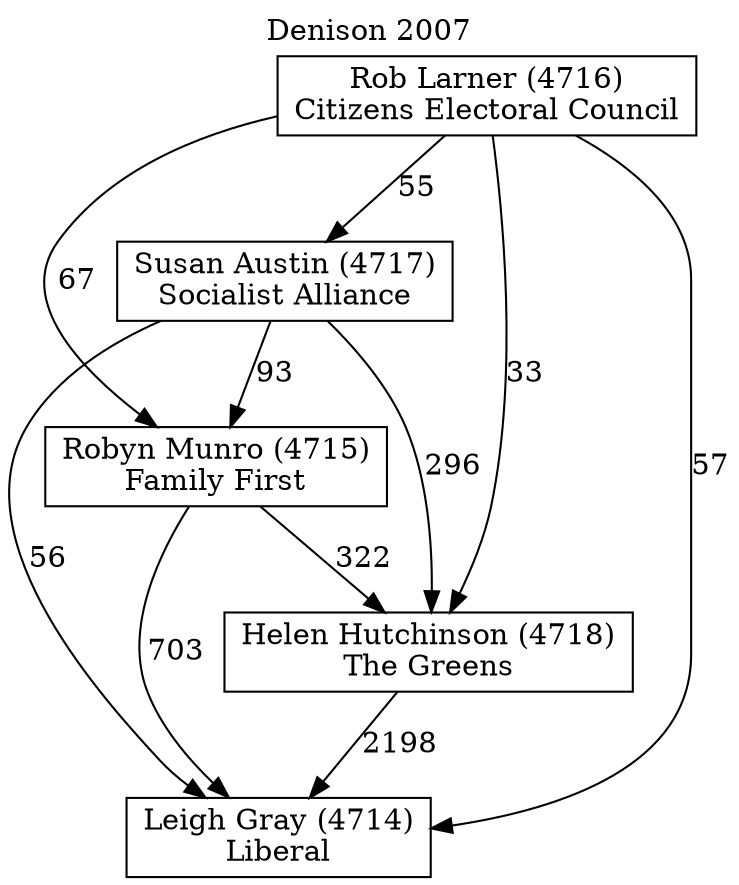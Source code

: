 // House preference flow
digraph "Leigh Gray (4714)_Denison_2007" {
	graph [label="Denison 2007" labelloc=t mclimit=10]
	node [shape=box]
	"Leigh Gray (4714)" [label="Leigh Gray (4714)
Liberal"]
	"Helen Hutchinson (4718)" [label="Helen Hutchinson (4718)
The Greens"]
	"Robyn Munro (4715)" [label="Robyn Munro (4715)
Family First"]
	"Susan Austin (4717)" [label="Susan Austin (4717)
Socialist Alliance"]
	"Rob Larner (4716)" [label="Rob Larner (4716)
Citizens Electoral Council"]
	"Helen Hutchinson (4718)" -> "Leigh Gray (4714)" [label=2198]
	"Robyn Munro (4715)" -> "Helen Hutchinson (4718)" [label=322]
	"Susan Austin (4717)" -> "Robyn Munro (4715)" [label=93]
	"Rob Larner (4716)" -> "Susan Austin (4717)" [label=55]
	"Robyn Munro (4715)" -> "Leigh Gray (4714)" [label=703]
	"Susan Austin (4717)" -> "Leigh Gray (4714)" [label=56]
	"Rob Larner (4716)" -> "Leigh Gray (4714)" [label=57]
	"Rob Larner (4716)" -> "Robyn Munro (4715)" [label=67]
	"Susan Austin (4717)" -> "Helen Hutchinson (4718)" [label=296]
	"Rob Larner (4716)" -> "Helen Hutchinson (4718)" [label=33]
}
